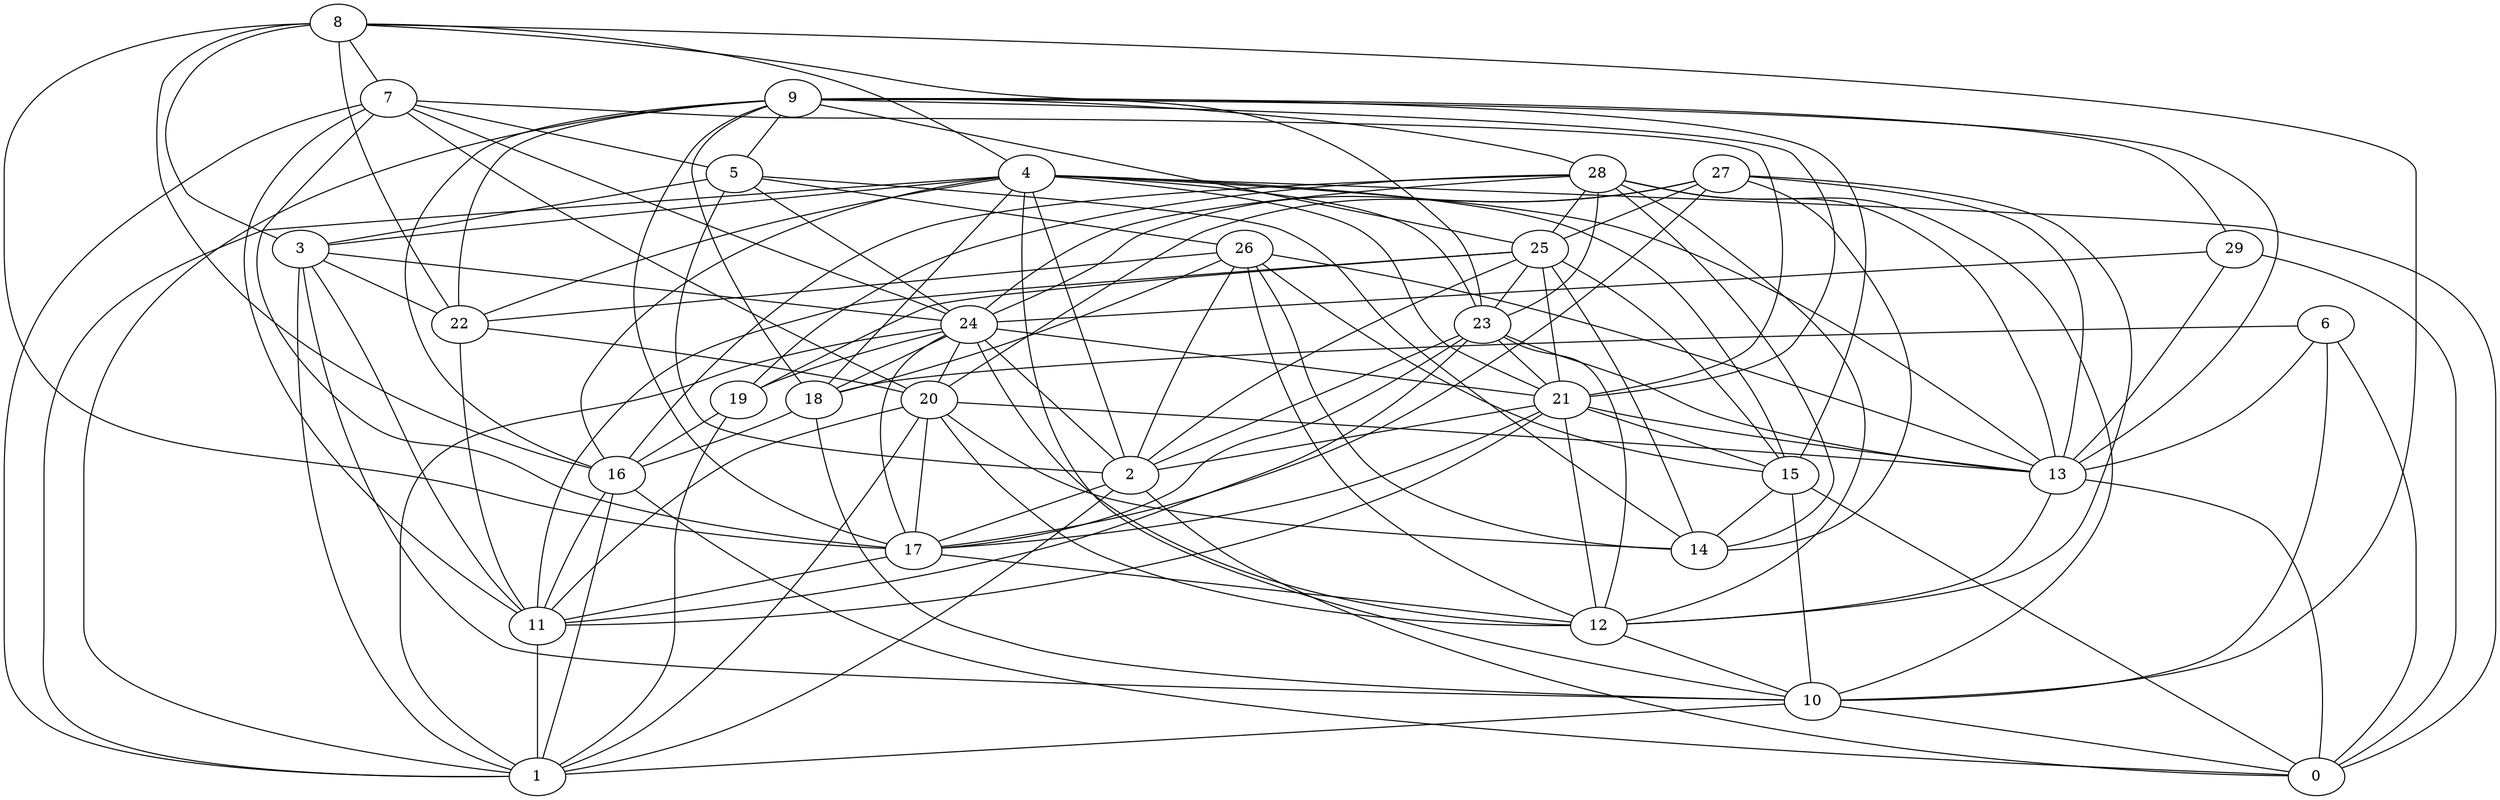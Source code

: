 digraph GG_graph {

subgraph G_graph {
edge [color = black]
"18" -> "16" [dir = none]
"29" -> "13" [dir = none]
"29" -> "24" [dir = none]
"29" -> "0" [dir = none]
"13" -> "12" [dir = none]
"13" -> "0" [dir = none]
"15" -> "14" [dir = none]
"15" -> "10" [dir = none]
"15" -> "0" [dir = none]
"19" -> "1" [dir = none]
"19" -> "16" [dir = none]
"4" -> "2" [dir = none]
"4" -> "23" [dir = none]
"4" -> "13" [dir = none]
"4" -> "0" [dir = none]
"4" -> "10" [dir = none]
"4" -> "16" [dir = none]
"4" -> "18" [dir = none]
"4" -> "1" [dir = none]
"4" -> "3" [dir = none]
"8" -> "16" [dir = none]
"8" -> "7" [dir = none]
"8" -> "23" [dir = none]
"8" -> "22" [dir = none]
"8" -> "3" [dir = none]
"8" -> "4" [dir = none]
"16" -> "11" [dir = none]
"6" -> "13" [dir = none]
"6" -> "10" [dir = none]
"6" -> "0" [dir = none]
"6" -> "18" [dir = none]
"3" -> "22" [dir = none]
"3" -> "1" [dir = none]
"3" -> "11" [dir = none]
"3" -> "24" [dir = none]
"3" -> "10" [dir = none]
"11" -> "1" [dir = none]
"24" -> "21" [dir = none]
"24" -> "19" [dir = none]
"24" -> "17" [dir = none]
"24" -> "18" [dir = none]
"24" -> "20" [dir = none]
"9" -> "17" [dir = none]
"9" -> "1" [dir = none]
"9" -> "29" [dir = none]
"9" -> "13" [dir = none]
"22" -> "20" [dir = none]
"27" -> "13" [dir = none]
"27" -> "25" [dir = none]
"27" -> "14" [dir = none]
"27" -> "20" [dir = none]
"27" -> "24" [dir = none]
"26" -> "15" [dir = none]
"26" -> "18" [dir = none]
"26" -> "12" [dir = none]
"26" -> "14" [dir = none]
"20" -> "1" [dir = none]
"20" -> "14" [dir = none]
"20" -> "13" [dir = none]
"10" -> "0" [dir = none]
"10" -> "1" [dir = none]
"7" -> "17" [dir = none]
"7" -> "11" [dir = none]
"7" -> "24" [dir = none]
"7" -> "1" [dir = none]
"7" -> "5" [dir = none]
"28" -> "25" [dir = none]
"28" -> "19" [dir = none]
"28" -> "10" [dir = none]
"28" -> "24" [dir = none]
"28" -> "12" [dir = none]
"28" -> "14" [dir = none]
"17" -> "12" [dir = none]
"17" -> "11" [dir = none]
"21" -> "13" [dir = none]
"21" -> "11" [dir = none]
"21" -> "12" [dir = none]
"23" -> "11" [dir = none]
"23" -> "17" [dir = none]
"5" -> "24" [dir = none]
"5" -> "3" [dir = none]
"5" -> "14" [dir = none]
"2" -> "1" [dir = none]
"2" -> "17" [dir = none]
"2" -> "0" [dir = none]
"25" -> "15" [dir = none]
"25" -> "23" [dir = none]
"27" -> "12" [dir = none]
"5" -> "2" [dir = none]
"20" -> "11" [dir = none]
"9" -> "18" [dir = none]
"25" -> "11" [dir = none]
"9" -> "15" [dir = none]
"8" -> "10" [dir = none]
"23" -> "21" [dir = none]
"20" -> "17" [dir = none]
"20" -> "12" [dir = none]
"21" -> "2" [dir = none]
"28" -> "23" [dir = none]
"21" -> "15" [dir = none]
"25" -> "21" [dir = none]
"26" -> "22" [dir = none]
"21" -> "17" [dir = none]
"4" -> "21" [dir = none]
"9" -> "28" [dir = none]
"23" -> "2" [dir = none]
"27" -> "17" [dir = none]
"25" -> "2" [dir = none]
"9" -> "16" [dir = none]
"9" -> "25" [dir = none]
"28" -> "13" [dir = none]
"9" -> "5" [dir = none]
"23" -> "13" [dir = none]
"7" -> "20" [dir = none]
"25" -> "14" [dir = none]
"25" -> "19" [dir = none]
"28" -> "16" [dir = none]
"7" -> "21" [dir = none]
"4" -> "22" [dir = none]
"16" -> "0" [dir = none]
"24" -> "1" [dir = none]
"9" -> "21" [dir = none]
"9" -> "22" [dir = none]
"22" -> "11" [dir = none]
"24" -> "2" [dir = none]
"26" -> "2" [dir = none]
"16" -> "1" [dir = none]
"18" -> "10" [dir = none]
"8" -> "17" [dir = none]
"5" -> "26" [dir = none]
"4" -> "15" [dir = none]
"23" -> "12" [dir = none]
"24" -> "12" [dir = none]
"26" -> "13" [dir = none]
"12" -> "10" [dir = none]
}

}
